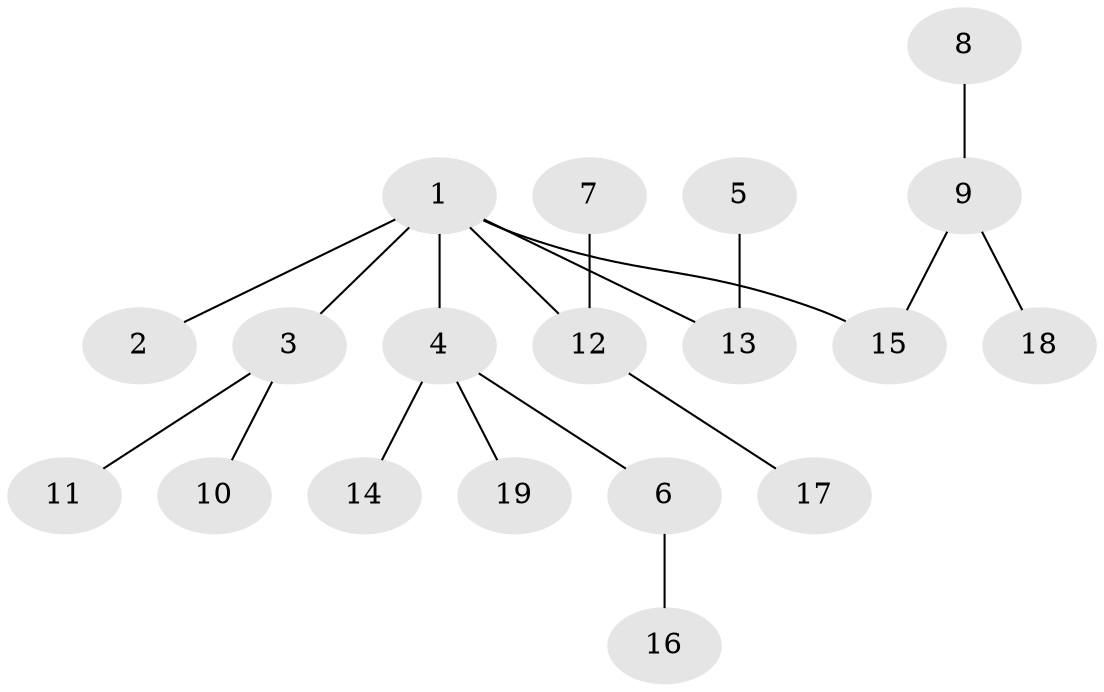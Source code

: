 // original degree distribution, {7: 0.01818181818181818, 1: 0.4909090909090909, 3: 0.21818181818181817, 4: 0.07272727272727272, 2: 0.2}
// Generated by graph-tools (version 1.1) at 2025/37/03/04/25 23:37:16]
// undirected, 19 vertices, 18 edges
graph export_dot {
  node [color=gray90,style=filled];
  1;
  2;
  3;
  4;
  5;
  6;
  7;
  8;
  9;
  10;
  11;
  12;
  13;
  14;
  15;
  16;
  17;
  18;
  19;
  1 -- 2 [weight=1.0];
  1 -- 3 [weight=1.0];
  1 -- 4 [weight=1.0];
  1 -- 12 [weight=1.0];
  1 -- 13 [weight=1.0];
  1 -- 15 [weight=1.0];
  3 -- 10 [weight=1.0];
  3 -- 11 [weight=1.0];
  4 -- 6 [weight=1.0];
  4 -- 14 [weight=1.0];
  4 -- 19 [weight=1.0];
  5 -- 13 [weight=1.0];
  6 -- 16 [weight=1.0];
  7 -- 12 [weight=1.0];
  8 -- 9 [weight=1.0];
  9 -- 15 [weight=1.0];
  9 -- 18 [weight=1.0];
  12 -- 17 [weight=1.0];
}
